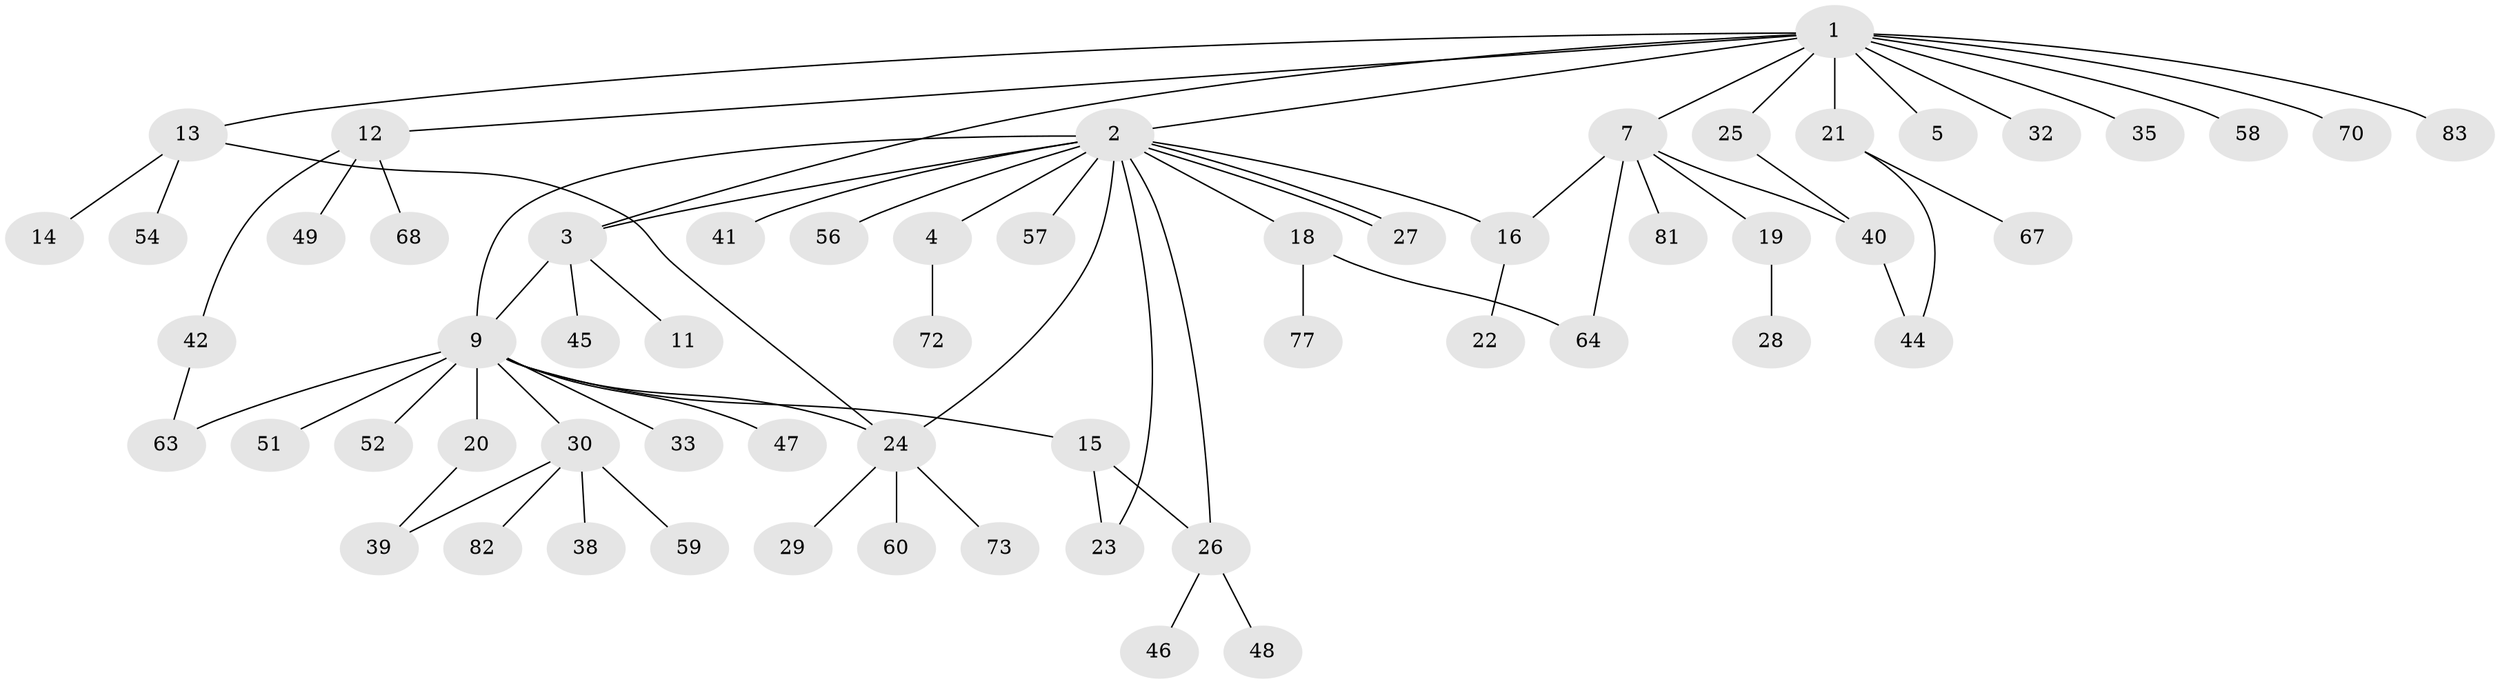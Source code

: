 // Generated by graph-tools (version 1.1) at 2025/51/02/27/25 19:51:58]
// undirected, 59 vertices, 71 edges
graph export_dot {
graph [start="1"]
  node [color=gray90,style=filled];
  1 [super="+17"];
  2 [super="+36"];
  3 [super="+6"];
  4 [super="+80"];
  5;
  7 [super="+8"];
  9 [super="+10"];
  11;
  12 [super="+34"];
  13 [super="+43"];
  14;
  15;
  16 [super="+55"];
  18 [super="+50"];
  19;
  20 [super="+79"];
  21 [super="+69"];
  22;
  23 [super="+66"];
  24 [super="+31"];
  25;
  26 [super="+78"];
  27 [super="+62"];
  28;
  29;
  30 [super="+37"];
  32;
  33;
  35;
  38;
  39 [super="+65"];
  40 [super="+61"];
  41;
  42 [super="+53"];
  44;
  45;
  46;
  47;
  48;
  49;
  51 [super="+74"];
  52;
  54;
  56;
  57;
  58;
  59;
  60;
  63 [super="+76"];
  64;
  67;
  68 [super="+75"];
  70 [super="+71"];
  72;
  73;
  77;
  81;
  82;
  83;
  1 -- 2;
  1 -- 3;
  1 -- 5;
  1 -- 7;
  1 -- 12;
  1 -- 13;
  1 -- 21;
  1 -- 25;
  1 -- 32;
  1 -- 35;
  1 -- 58;
  1 -- 70;
  1 -- 83;
  2 -- 3;
  2 -- 4;
  2 -- 9 [weight=2];
  2 -- 18;
  2 -- 23;
  2 -- 26;
  2 -- 27;
  2 -- 27;
  2 -- 41;
  2 -- 56;
  2 -- 57;
  2 -- 16;
  2 -- 24;
  3 -- 11;
  3 -- 45;
  3 -- 9;
  4 -- 72;
  7 -- 19;
  7 -- 40;
  7 -- 81;
  7 -- 16;
  7 -- 64;
  9 -- 15;
  9 -- 30;
  9 -- 33;
  9 -- 47;
  9 -- 51;
  9 -- 52;
  9 -- 63;
  9 -- 20;
  9 -- 24;
  12 -- 42;
  12 -- 49;
  12 -- 68;
  13 -- 14;
  13 -- 54;
  13 -- 24;
  15 -- 23;
  15 -- 26;
  16 -- 22;
  18 -- 64;
  18 -- 77;
  19 -- 28;
  20 -- 39;
  21 -- 44;
  21 -- 67;
  24 -- 29;
  24 -- 73;
  24 -- 60;
  25 -- 40;
  26 -- 46;
  26 -- 48;
  30 -- 38;
  30 -- 39;
  30 -- 59;
  30 -- 82;
  40 -- 44;
  42 -- 63;
}
